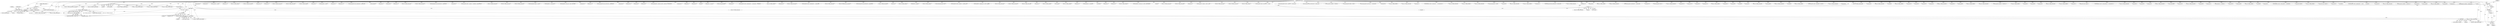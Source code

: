 digraph "0_stb_98fdfc6df88b1e34a736d5e126e6c8139c8de1a6_2@pointer" {
"1000382" [label="(Call,error(f, VORBIS_invalid_setup))"];
"1000332" [label="(Call,get8(f))"];
"1000328" [label="(Call,get32(f))"];
"1000326" [label="(Call,get32(f))"];
"1000324" [label="(Call,get32(f))"];
"1000313" [label="(Call,get32(f))"];
"1000288" [label="(Call,get8(f))"];
"1000277" [label="(Call,get32(f))"];
"1000259" [label="(Call,getn(f, header, 6))"];
"1000250" [label="(Call,get8(f))"];
"1000126" [label="(Call,start_page(f))"];
"1000107" [label="(MethodParameterIn,vorb *f)"];
"1000381" [label="(Return,return error(f, VORBIS_invalid_setup);)"];
"1000465" [label="(Call,get8_packet(f))"];
"1000381" [label="(Return,return error(f, VORBIS_invalid_setup);)"];
"1000281" [label="(Call,error(f, VORBIS_invalid_first_page))"];
"1000500" [label="(Call,get_bits(f,8))"];
"1000249" [label="(Call,get8(f) != VORBIS_packet_id)"];
"1000296" [label="(Call,error(f, VORBIS_invalid_first_page))"];
"1000883" [label="(Call,setup_malloc(f, c->entries))"];
"1001257" [label="(Call,get_bits(f, 4))"];
"1000272" [label="(Call,error(f, VORBIS_invalid_first_page))"];
"1001717" [label="(Call,error(f, VORBIS_outofmem))"];
"1002463" [label="(Call,error(f, VORBIS_invalid_setup))"];
"1001283" [label="(Call,get_bits(f, 32))"];
"1000637" [label="(Call,get_bits(f, 8))"];
"1000314" [label="(Identifier,f)"];
"1000330" [label="(Call,x = get8(f))"];
"1003278" [label="(Call,error(f, VORBIS_invalid_setup))"];
"1001877" [label="(Call,error(f, VORBIS_invalid_setup))"];
"1001028" [label="(Call,error(f, VORBIS_outofmem))"];
"1002557" [label="(Call,get_bits(f,5))"];
"1000708" [label="(Call,setup_malloc(f, c->entries))"];
"1000251" [label="(Identifier,f)"];
"1002047" [label="(Call,get_bits(f, 3))"];
"1001800" [label="(Call,get_bits(f, 16))"];
"1001765" [label="(Call,setup_temp_free(f, mults, sizeof(mults[0])*c->lookup_values))"];
"1000258" [label="(Call,!getn(f, header, 6))"];
"1000422" [label="(Call,next_segment(f))"];
"1000812" [label="(Call,get_bits(f,1))"];
"1001961" [label="(Call,get_bits(f,8))"];
"1003219" [label="(Call,get_bits(f, 6))"];
"1001808" [label="(Call,error(f, VORBIS_invalid_setup))"];
"1001332" [label="(Call,error(f, VORBIS_invalid_setup))"];
"1001647" [label="(Call,setup_temp_free(f, mults,sizeof(mults[0])*c->lookup_values))"];
"1002506" [label="(Call,get_bits(f,6))"];
"1000370" [label="(Call,error(f, VORBIS_invalid_setup))"];
"1002667" [label="(Call,setup_malloc(f, sizeof(*r->classdata) * f->codebooks[r->classbook].entries))"];
"1001659" [label="(Call,error(f, VORBIS_invalid_setup))"];
"1002973" [label="(Call,error(f, VORBIS_invalid_setup))"];
"1003083" [label="(Call,error(f, VORBIS_invalid_setup))"];
"1000331" [label="(Identifier,x)"];
"1000906" [label="(Call,setup_temp_free(f, lengths, c->entries))"];
"1001017" [label="(Call,setup_malloc(f, c->sorted_entries))"];
"1001826" [label="(Call,setup_malloc(f, f->floor_count * sizeof(*f->floor_config)))"];
"1000646" [label="(Call,get_bits(f, 8))"];
"1000276" [label="(Call,get32(f) != 0)"];
"1000824" [label="(Call,get_bits(f, 5))"];
"1001214" [label="(Call,setup_temp_free(f, values, sizeof(*values)*c->sorted_entries))"];
"1002814" [label="(Call,get_bits(f,6))"];
"1001918" [label="(Call,get_bits(f,16))"];
"1002514" [label="(Call,get_bits(f,8))"];
"1001932" [label="(Call,get_bits(f,8))"];
"1001224" [label="(Call,setup_temp_free(f, c->codewords, sizeof(*c->codewords)*c->sorted_entries))"];
"1002921" [label="(Call,get_bits(f,1))"];
"1002951" [label="(Call,get_bits(f,1))"];
"1003688" [label="(MethodReturn,static int)"];
"1002630" [label="(Call,get_bits(f, 8))"];
"1000328" [label="(Call,get32(f))"];
"1000236" [label="(Call,get8(f))"];
"1001404" [label="(Call,get_bits(f, c->value_bits))"];
"1003684" [label="(Call,stb_vorbis_get_file_offset(f))"];
"1002548" [label="(Call,get_bits(f,3))"];
"1001468" [label="(Call,setup_malloc(f, sizeof(c->multiplicands[0]) * c->sorted_entries * c->dimensions))"];
"1002842" [label="(Call,error(f, VORBIS_outofmem))"];
"1000277" [label="(Call,get32(f))"];
"1001911" [label="(Call,get_bits(f,16))"];
"1002646" [label="(Call,error(f, VORBIS_invalid_setup))"];
"1001686" [label="(Call,setup_malloc(f, sizeof(c->multiplicands[0]) * c->lookup_values))"];
"1003049" [label="(Call,error(f, VORBIS_invalid_setup))"];
"1001965" [label="(Call,error(f, VORBIS_feature_not_supported))"];
"1001705" [label="(Call,setup_temp_free(f, mults,sizeof(mults[0])*c->lookup_values))"];
"1000762" [label="(Call,error(f, VORBIS_invalid_setup))"];
"1000424" [label="(Call,skip(f, len))"];
"1002917" [label="(Call,error(f, VORBIS_outofmem))"];
"1000259" [label="(Call,getn(f, header, 6))"];
"1002216" [label="(Call,get_bits(f, g->rangebits))"];
"1001189" [label="(Call,error(f, VORBIS_outofmem))"];
"1000445" [label="(Call,is_whole_packet_present(f, TRUE))"];
"1000510" [label="(Call,setup_malloc(f, sizeof(*f->codebooks) * f->codebook_count))"];
"1002824" [label="(Call,setup_malloc(f, f->mapping_count * sizeof(*f->mapping)))"];
"1002293" [label="(Call,error(f, VORBIS_invalid_setup))"];
"1003197" [label="(Call,error(f, VORBIS_invalid_setup))"];
"1001426" [label="(Call,error(f, VORBIS_invalid_setup))"];
"1003247" [label="(Call,get_bits(f,1))"];
"1003395" [label="(Call,error(f, VORBIS_outofmem))"];
"1000108" [label="(Block,)"];
"1000408" [label="(Call,start_page(f))"];
"1001074" [label="(Call,error(f, VORBIS_outofmem))"];
"1000261" [label="(Identifier,header)"];
"1000325" [label="(Identifier,f)"];
"1001991" [label="(Call,get_bits(f, 5))"];
"1003443" [label="(Call,init_blocksize(f, 0, f->blocksize_0))"];
"1001251" [label="(Call,CHECK(f))"];
"1000284" [label="(Call,f->channels = get8(f))"];
"1002377" [label="(Call,get_bits(f, 6))"];
"1002073" [label="(Call,get_bits(f, 8))"];
"1002406" [label="(Call,error(f, VORBIS_outofmem))"];
"1002387" [label="(Call,setup_malloc(f, f->residue_count * sizeof(f->residue_config[0])))"];
"1000232" [label="(Call,get8(f))"];
"1002890" [label="(Call,error(f, VORBIS_invalid_setup))"];
"1000469" [label="(Call,error(f, VORBIS_invalid_setup))"];
"1000657" [label="(Call,get_bits(f,1))"];
"1000240" [label="(Call,error(f, VORBIS_ogg_skeleton_not_supported))"];
"1002899" [label="(Call,setup_malloc(f, f->channels * sizeof(*m->chan)))"];
"1000260" [label="(Identifier,f)"];
"1001362" [label="(Call,error(f, VORBIS_invalid_setup))"];
"1000252" [label="(Identifier,VORBIS_packet_id)"];
"1000683" [label="(Call,error(f, VORBIS_invalid_setup))"];
"1000717" [label="(Call,error(f, VORBIS_outofmem))"];
"1000982" [label="(Call,setup_malloc(f, sizeof(c->codewords[0]) * c->entries))"];
"1000324" [label="(Call,get32(f))"];
"1000126" [label="(Call,start_page(f))"];
"1001037" [label="(Call,setup_temp_malloc(f, sizeof(*c->codewords) * c->sorted_entries))"];
"1001414" [label="(Call,setup_temp_free(f,mults,sizeof(mults[0])*c->lookup_values))"];
"1000158" [label="(Call,error(f, VORBIS_invalid_first_page))"];
"1003330" [label="(Call,setup_malloc(f, sizeof(float) * f->blocksize_1))"];
"1000269" [label="(Call,vorbis_validate(header))"];
"1001238" [label="(Call,setup_temp_free(f, lengths, c->entries))"];
"1001061" [label="(Call,setup_temp_malloc(f, sizeof(*values) * c->sorted_entries))"];
"1000279" [label="(Literal,0)"];
"1000250" [label="(Call,get8(f))"];
"1003261" [label="(Call,get_bits(f,16))"];
"1003438" [label="(Call,error(f, VORBIS_outofmem))"];
"1000262" [label="(Literal,6)"];
"1002087" [label="(Call,error(f, VORBIS_invalid_setup))"];
"1001299" [label="(Call,get_bits(f, 4))"];
"1001169" [label="(Call,setup_malloc(f, sizeof(*c->sorted_values   ) * (c->sorted_entries+1)))"];
"1000327" [label="(Identifier,f)"];
"1003300" [label="(Call,error(f, VORBIS_invalid_setup))"];
"1001054" [label="(Call,error(f, VORBIS_outofmem))"];
"1003033" [label="(Call,error(f, VORBIS_invalid_setup))"];
"1000694" [label="(Call,setup_temp_malloc(f, c->entries))"];
"1001940" [label="(Call,get_bits(f,4))"];
"1000373" [label="(ControlStructure,if (log1 < 6 || log1 > 13))"];
"1000138" [label="(Call,error(f, VORBIS_invalid_first_page))"];
"1003069" [label="(Call,error(f, VORBIS_invalid_setup))"];
"1002690" [label="(Call,error(f, VORBIS_outofmem))"];
"1001783" [label="(Call,get_bits(f, 6))"];
"1001514" [label="(Call,setup_temp_free(f,mults,sizeof(mults[0])*c->lookup_values))"];
"1003211" [label="(Call,error(f, VORBIS_invalid_setup))"];
"1000395" [label="(Call,get8(f))"];
"1001865" [label="(Call,get_bits(f, 16))"];
"1001816" [label="(Call,get_bits(f, 6))"];
"1002776" [label="(Call,error(f, VORBIS_outofmem))"];
"1000598" [label="(Call,error(f, VORBIS_invalid_setup))"];
"1001369" [label="(Call,setup_temp_malloc(f, sizeof(mults[0]) * c->lookup_values))"];
"1002470" [label="(Call,get_bits(f, 24))"];
"1000254" [label="(Call,error(f, VORBIS_invalid_first_page))"];
"1001121" [label="(Call,setup_temp_free(f, values, 0))"];
"1000837" [label="(Call,error(f, VORBIS_invalid_setup))"];
"1002477" [label="(Call,get_bits(f, 24))"];
"1000383" [label="(Identifier,f)"];
"1001291" [label="(Call,get_bits(f, 32))"];
"1000577" [label="(Call,get_bits(f, 8))"];
"1002451" [label="(Call,get_bits(f, 16))"];
"1001160" [label="(Call,error(f, VORBIS_outofmem))"];
"1000382" [label="(Call,error(f, VORBIS_invalid_setup))"];
"1002012" [label="(Call,get_bits(f, 4))"];
"1003165" [label="(Call,get_bits(f,8))"];
"1000107" [label="(MethodParameterIn,vorb *f)"];
"1001776" [label="(Call,CHECK(f))"];
"1000309" [label="(Call,f->sample_rate = get32(f))"];
"1000731" [label="(Call,get_bits(f,5))"];
"1000492" [label="(Call,error(f, VORBIS_invalid_setup))"];
"1000326" [label="(Call,get32(f))"];
"1000414" [label="(Call,start_packet(f))"];
"1003288" [label="(Call,error(f, VORBIS_invalid_setup))"];
"1000968" [label="(Call,CHECK(f))"];
"1000333" [label="(Identifier,f)"];
"1000329" [label="(Identifier,f)"];
"1001844" [label="(Call,error(f, VORBIS_outofmem))"];
"1002755" [label="(Call,setup_malloc(f, sizeof(r->classdata[j][0]) * classwords))"];
"1000127" [label="(Identifier,f)"];
"1000585" [label="(Call,error(f, VORBIS_invalid_setup))"];
"1001904" [label="(Call,get_bits(f,8))"];
"1000148" [label="(Call,error(f, VORBIS_invalid_first_page))"];
"1000390" [label="(Call,error(f, VORBIS_invalid_setup))"];
"1000289" [label="(Identifier,f)"];
"1000403" [label="(Call,error(f, VORBIS_invalid_first_page))"];
"1003183" [label="(Call,get_bits(f,8))"];
"1000611" [label="(Call,error(f, VORBIS_invalid_setup))"];
"1001778" [label="(Call,CHECK(f))"];
"1001526" [label="(Call,error(f, VORBIS_outofmem))"];
"1000603" [label="(Call,get_bits(f, 8))"];
"1003079" [label="(Call,get_bits(f,2))"];
"1000190" [label="(Call,getn(f, header, 6))"];
"1000590" [label="(Call,get_bits(f, 8))"];
"1002929" [label="(Call,get_bits(f,4))"];
"1001126" [label="(Call,error(f, VORBIS_invalid_setup))"];
"1003113" [label="(Call,get_bits(f, 4))"];
"1003303" [label="(Call,flush_packet(f))"];
"1000384" [label="(Identifier,VORBIS_invalid_setup)"];
"1003677" [label="(Call,error(f, VORBIS_outofmem))"];
"1002132" [label="(Call,error(f, VORBIS_invalid_setup))"];
"1000321" [label="(Call,error(f, VORBIS_invalid_first_page))"];
"1003346" [label="(Call,setup_malloc(f, sizeof(float) * f->blocksize_1/2))"];
"1000895" [label="(Call,error(f, VORBIS_outofmem))"];
"1000667" [label="(Call,get_bits(f,1))"];
"1002960" [label="(Call,get_bits(f,8))"];
"1000168" [label="(Call,error(f, VORBIS_invalid_first_page))"];
"1001925" [label="(Call,get_bits(f,6))"];
"1000777" [label="(Call,error(f, VORBIS_invalid_setup))"];
"1000528" [label="(Call,error(f, VORBIS_outofmem))"];
"1002057" [label="(Call,get_bits(f, 2))"];
"1002996" [label="(Call,get_bits(f, ilog(f->channels-1)))"];
"1001140" [label="(Call,setup_malloc(f, sizeof(*c->sorted_codewords) * (c->sorted_entries+1)))"];
"1003129" [label="(Call,error(f, VORBIS_invalid_setup))"];
"1002552" [label="(Call,get_bits(f,1))"];
"1000332" [label="(Call,get8(f))"];
"1002140" [label="(Call,get_bits(f,2))"];
"1003268" [label="(Call,get_bits(f,8))"];
"1002526" [label="(Call,error(f, VORBIS_invalid_setup))"];
"1000440" [label="(Call,IS_PUSH_MODE(f))"];
"1003254" [label="(Call,get_bits(f,16))"];
"1002489" [label="(Call,error(f, VORBIS_invalid_setup))"];
"1003174" [label="(Call,get_bits(f,8))"];
"1000632" [label="(Call,get_bits(f, 8))"];
"1003453" [label="(Call,init_blocksize(f, 1, f->blocksize_1))"];
"1002497" [label="(Call,get_bits(f,24))"];
"1000485" [label="(Call,get8_packet(f))"];
"1002588" [label="(Call,error(f, VORBIS_outofmem))"];
"1000313" [label="(Call,get32(f))"];
"1000573" [label="(Call,CHECK(f))"];
"1002148" [label="(Call,get_bits(f,4))"];
"1002569" [label="(Call,setup_malloc(f, sizeof(r->residue_books[0]) * r->classifications))"];
"1000125" [label="(Call,!start_page(f))"];
"1000753" [label="(Call,get_bits(f, ilog(limit)))"];
"1000306" [label="(Call,error(f, VORBIS_too_many_channels))"];
"1001384" [label="(Call,error(f, VORBIS_outofmem))"];
"1003012" [label="(Call,get_bits(f, ilog(f->channels-1)))"];
"1002882" [label="(Call,get_bits(f,16))"];
"1000288" [label="(Call,get8(f))"];
"1000264" [label="(Call,error(f, VORBIS_unexpected_eof))"];
"1000278" [label="(Identifier,f)"];
"1001678" [label="(Call,CHECK(f))"];
"1001491" [label="(Call,setup_malloc(f, sizeof(c->multiplicands[0]) * c->entries        * c->dimensions))"];
"1000616" [label="(Call,get_bits(f, 8))"];
"1000245" [label="(Call,error(f, VORBIS_invalid_first_page))"];
"1001267" [label="(Call,error(f, VORBIS_invalid_setup))"];
"1003419" [label="(Call,setup_malloc(f, sizeof(float) * f->blocksize_1/2))"];
"1000625" [label="(Call,get_bits(f, 8))"];
"1000435" [label="(Call,start_packet(f))"];
"1001000" [label="(Call,error(f, VORBIS_outofmem))"];
"1002115" [label="(Call,get_bits(f,8))"];
"1001307" [label="(Call,get_bits(f,1))"];
"1003364" [label="(Call,setup_malloc(f, sizeof(int16) * longest_floorlist))"];
"1000382" -> "1000381"  [label="AST: "];
"1000382" -> "1000384"  [label="CFG: "];
"1000383" -> "1000382"  [label="AST: "];
"1000384" -> "1000382"  [label="AST: "];
"1000381" -> "1000382"  [label="CFG: "];
"1000382" -> "1003688"  [label="DDG: f"];
"1000382" -> "1003688"  [label="DDG: VORBIS_invalid_setup"];
"1000382" -> "1003688"  [label="DDG: error(f, VORBIS_invalid_setup)"];
"1000382" -> "1000381"  [label="DDG: error(f, VORBIS_invalid_setup)"];
"1000332" -> "1000382"  [label="DDG: f"];
"1000107" -> "1000382"  [label="DDG: f"];
"1000332" -> "1000330"  [label="AST: "];
"1000332" -> "1000333"  [label="CFG: "];
"1000333" -> "1000332"  [label="AST: "];
"1000330" -> "1000332"  [label="CFG: "];
"1000332" -> "1000330"  [label="DDG: f"];
"1000328" -> "1000332"  [label="DDG: f"];
"1000107" -> "1000332"  [label="DDG: f"];
"1000332" -> "1000370"  [label="DDG: f"];
"1000332" -> "1000390"  [label="DDG: f"];
"1000332" -> "1000395"  [label="DDG: f"];
"1000328" -> "1000108"  [label="AST: "];
"1000328" -> "1000329"  [label="CFG: "];
"1000329" -> "1000328"  [label="AST: "];
"1000331" -> "1000328"  [label="CFG: "];
"1000328" -> "1003688"  [label="DDG: get32(f)"];
"1000326" -> "1000328"  [label="DDG: f"];
"1000107" -> "1000328"  [label="DDG: f"];
"1000326" -> "1000108"  [label="AST: "];
"1000326" -> "1000327"  [label="CFG: "];
"1000327" -> "1000326"  [label="AST: "];
"1000329" -> "1000326"  [label="CFG: "];
"1000324" -> "1000326"  [label="DDG: f"];
"1000107" -> "1000326"  [label="DDG: f"];
"1000324" -> "1000108"  [label="AST: "];
"1000324" -> "1000325"  [label="CFG: "];
"1000325" -> "1000324"  [label="AST: "];
"1000327" -> "1000324"  [label="CFG: "];
"1000313" -> "1000324"  [label="DDG: f"];
"1000107" -> "1000324"  [label="DDG: f"];
"1000313" -> "1000309"  [label="AST: "];
"1000313" -> "1000314"  [label="CFG: "];
"1000314" -> "1000313"  [label="AST: "];
"1000309" -> "1000313"  [label="CFG: "];
"1000313" -> "1000309"  [label="DDG: f"];
"1000288" -> "1000313"  [label="DDG: f"];
"1000107" -> "1000313"  [label="DDG: f"];
"1000313" -> "1000321"  [label="DDG: f"];
"1000288" -> "1000284"  [label="AST: "];
"1000288" -> "1000289"  [label="CFG: "];
"1000289" -> "1000288"  [label="AST: "];
"1000284" -> "1000288"  [label="CFG: "];
"1000288" -> "1000284"  [label="DDG: f"];
"1000277" -> "1000288"  [label="DDG: f"];
"1000107" -> "1000288"  [label="DDG: f"];
"1000288" -> "1000296"  [label="DDG: f"];
"1000288" -> "1000306"  [label="DDG: f"];
"1000277" -> "1000276"  [label="AST: "];
"1000277" -> "1000278"  [label="CFG: "];
"1000278" -> "1000277"  [label="AST: "];
"1000279" -> "1000277"  [label="CFG: "];
"1000277" -> "1000276"  [label="DDG: f"];
"1000259" -> "1000277"  [label="DDG: f"];
"1000107" -> "1000277"  [label="DDG: f"];
"1000277" -> "1000281"  [label="DDG: f"];
"1000259" -> "1000258"  [label="AST: "];
"1000259" -> "1000262"  [label="CFG: "];
"1000260" -> "1000259"  [label="AST: "];
"1000261" -> "1000259"  [label="AST: "];
"1000262" -> "1000259"  [label="AST: "];
"1000258" -> "1000259"  [label="CFG: "];
"1000259" -> "1003688"  [label="DDG: header"];
"1000259" -> "1000258"  [label="DDG: f"];
"1000259" -> "1000258"  [label="DDG: header"];
"1000259" -> "1000258"  [label="DDG: 6"];
"1000250" -> "1000259"  [label="DDG: f"];
"1000107" -> "1000259"  [label="DDG: f"];
"1000259" -> "1000264"  [label="DDG: f"];
"1000259" -> "1000269"  [label="DDG: header"];
"1000259" -> "1000272"  [label="DDG: f"];
"1000250" -> "1000249"  [label="AST: "];
"1000250" -> "1000251"  [label="CFG: "];
"1000251" -> "1000250"  [label="AST: "];
"1000252" -> "1000250"  [label="CFG: "];
"1000250" -> "1000249"  [label="DDG: f"];
"1000126" -> "1000250"  [label="DDG: f"];
"1000107" -> "1000250"  [label="DDG: f"];
"1000250" -> "1000254"  [label="DDG: f"];
"1000126" -> "1000125"  [label="AST: "];
"1000126" -> "1000127"  [label="CFG: "];
"1000127" -> "1000126"  [label="AST: "];
"1000125" -> "1000126"  [label="CFG: "];
"1000126" -> "1003688"  [label="DDG: f"];
"1000126" -> "1000125"  [label="DDG: f"];
"1000107" -> "1000126"  [label="DDG: f"];
"1000126" -> "1000138"  [label="DDG: f"];
"1000126" -> "1000148"  [label="DDG: f"];
"1000126" -> "1000158"  [label="DDG: f"];
"1000126" -> "1000168"  [label="DDG: f"];
"1000126" -> "1000190"  [label="DDG: f"];
"1000126" -> "1000240"  [label="DDG: f"];
"1000126" -> "1000245"  [label="DDG: f"];
"1000107" -> "1000106"  [label="AST: "];
"1000107" -> "1003688"  [label="DDG: f"];
"1000107" -> "1000138"  [label="DDG: f"];
"1000107" -> "1000148"  [label="DDG: f"];
"1000107" -> "1000158"  [label="DDG: f"];
"1000107" -> "1000168"  [label="DDG: f"];
"1000107" -> "1000190"  [label="DDG: f"];
"1000107" -> "1000232"  [label="DDG: f"];
"1000107" -> "1000236"  [label="DDG: f"];
"1000107" -> "1000240"  [label="DDG: f"];
"1000107" -> "1000245"  [label="DDG: f"];
"1000107" -> "1000254"  [label="DDG: f"];
"1000107" -> "1000264"  [label="DDG: f"];
"1000107" -> "1000272"  [label="DDG: f"];
"1000107" -> "1000281"  [label="DDG: f"];
"1000107" -> "1000296"  [label="DDG: f"];
"1000107" -> "1000306"  [label="DDG: f"];
"1000107" -> "1000321"  [label="DDG: f"];
"1000107" -> "1000370"  [label="DDG: f"];
"1000107" -> "1000390"  [label="DDG: f"];
"1000107" -> "1000395"  [label="DDG: f"];
"1000107" -> "1000403"  [label="DDG: f"];
"1000107" -> "1000408"  [label="DDG: f"];
"1000107" -> "1000414"  [label="DDG: f"];
"1000107" -> "1000422"  [label="DDG: f"];
"1000107" -> "1000424"  [label="DDG: f"];
"1000107" -> "1000435"  [label="DDG: f"];
"1000107" -> "1000440"  [label="DDG: f"];
"1000107" -> "1000445"  [label="DDG: f"];
"1000107" -> "1000465"  [label="DDG: f"];
"1000107" -> "1000469"  [label="DDG: f"];
"1000107" -> "1000485"  [label="DDG: f"];
"1000107" -> "1000492"  [label="DDG: f"];
"1000107" -> "1000500"  [label="DDG: f"];
"1000107" -> "1000510"  [label="DDG: f"];
"1000107" -> "1000528"  [label="DDG: f"];
"1000107" -> "1000573"  [label="DDG: f"];
"1000107" -> "1000577"  [label="DDG: f"];
"1000107" -> "1000585"  [label="DDG: f"];
"1000107" -> "1000590"  [label="DDG: f"];
"1000107" -> "1000598"  [label="DDG: f"];
"1000107" -> "1000603"  [label="DDG: f"];
"1000107" -> "1000611"  [label="DDG: f"];
"1000107" -> "1000616"  [label="DDG: f"];
"1000107" -> "1000625"  [label="DDG: f"];
"1000107" -> "1000632"  [label="DDG: f"];
"1000107" -> "1000637"  [label="DDG: f"];
"1000107" -> "1000646"  [label="DDG: f"];
"1000107" -> "1000657"  [label="DDG: f"];
"1000107" -> "1000667"  [label="DDG: f"];
"1000107" -> "1000683"  [label="DDG: f"];
"1000107" -> "1000694"  [label="DDG: f"];
"1000107" -> "1000708"  [label="DDG: f"];
"1000107" -> "1000717"  [label="DDG: f"];
"1000107" -> "1000731"  [label="DDG: f"];
"1000107" -> "1000753"  [label="DDG: f"];
"1000107" -> "1000762"  [label="DDG: f"];
"1000107" -> "1000777"  [label="DDG: f"];
"1000107" -> "1000812"  [label="DDG: f"];
"1000107" -> "1000824"  [label="DDG: f"];
"1000107" -> "1000837"  [label="DDG: f"];
"1000107" -> "1000883"  [label="DDG: f"];
"1000107" -> "1000895"  [label="DDG: f"];
"1000107" -> "1000906"  [label="DDG: f"];
"1000107" -> "1000968"  [label="DDG: f"];
"1000107" -> "1000982"  [label="DDG: f"];
"1000107" -> "1001000"  [label="DDG: f"];
"1000107" -> "1001017"  [label="DDG: f"];
"1000107" -> "1001028"  [label="DDG: f"];
"1000107" -> "1001037"  [label="DDG: f"];
"1000107" -> "1001054"  [label="DDG: f"];
"1000107" -> "1001061"  [label="DDG: f"];
"1000107" -> "1001074"  [label="DDG: f"];
"1000107" -> "1001121"  [label="DDG: f"];
"1000107" -> "1001126"  [label="DDG: f"];
"1000107" -> "1001140"  [label="DDG: f"];
"1000107" -> "1001160"  [label="DDG: f"];
"1000107" -> "1001169"  [label="DDG: f"];
"1000107" -> "1001189"  [label="DDG: f"];
"1000107" -> "1001214"  [label="DDG: f"];
"1000107" -> "1001224"  [label="DDG: f"];
"1000107" -> "1001238"  [label="DDG: f"];
"1000107" -> "1001251"  [label="DDG: f"];
"1000107" -> "1001257"  [label="DDG: f"];
"1000107" -> "1001267"  [label="DDG: f"];
"1000107" -> "1001283"  [label="DDG: f"];
"1000107" -> "1001291"  [label="DDG: f"];
"1000107" -> "1001299"  [label="DDG: f"];
"1000107" -> "1001307"  [label="DDG: f"];
"1000107" -> "1001332"  [label="DDG: f"];
"1000107" -> "1001362"  [label="DDG: f"];
"1000107" -> "1001369"  [label="DDG: f"];
"1000107" -> "1001384"  [label="DDG: f"];
"1000107" -> "1001404"  [label="DDG: f"];
"1000107" -> "1001414"  [label="DDG: f"];
"1000107" -> "1001426"  [label="DDG: f"];
"1000107" -> "1001468"  [label="DDG: f"];
"1000107" -> "1001491"  [label="DDG: f"];
"1000107" -> "1001514"  [label="DDG: f"];
"1000107" -> "1001526"  [label="DDG: f"];
"1000107" -> "1001647"  [label="DDG: f"];
"1000107" -> "1001659"  [label="DDG: f"];
"1000107" -> "1001678"  [label="DDG: f"];
"1000107" -> "1001686"  [label="DDG: f"];
"1000107" -> "1001705"  [label="DDG: f"];
"1000107" -> "1001717"  [label="DDG: f"];
"1000107" -> "1001765"  [label="DDG: f"];
"1000107" -> "1001776"  [label="DDG: f"];
"1000107" -> "1001778"  [label="DDG: f"];
"1000107" -> "1001783"  [label="DDG: f"];
"1000107" -> "1001800"  [label="DDG: f"];
"1000107" -> "1001808"  [label="DDG: f"];
"1000107" -> "1001816"  [label="DDG: f"];
"1000107" -> "1001826"  [label="DDG: f"];
"1000107" -> "1001844"  [label="DDG: f"];
"1000107" -> "1001865"  [label="DDG: f"];
"1000107" -> "1001877"  [label="DDG: f"];
"1000107" -> "1001904"  [label="DDG: f"];
"1000107" -> "1001911"  [label="DDG: f"];
"1000107" -> "1001918"  [label="DDG: f"];
"1000107" -> "1001925"  [label="DDG: f"];
"1000107" -> "1001932"  [label="DDG: f"];
"1000107" -> "1001940"  [label="DDG: f"];
"1000107" -> "1001961"  [label="DDG: f"];
"1000107" -> "1001965"  [label="DDG: f"];
"1000107" -> "1001991"  [label="DDG: f"];
"1000107" -> "1002012"  [label="DDG: f"];
"1000107" -> "1002047"  [label="DDG: f"];
"1000107" -> "1002057"  [label="DDG: f"];
"1000107" -> "1002073"  [label="DDG: f"];
"1000107" -> "1002087"  [label="DDG: f"];
"1000107" -> "1002115"  [label="DDG: f"];
"1000107" -> "1002132"  [label="DDG: f"];
"1000107" -> "1002140"  [label="DDG: f"];
"1000107" -> "1002148"  [label="DDG: f"];
"1000107" -> "1002216"  [label="DDG: f"];
"1000107" -> "1002293"  [label="DDG: f"];
"1000107" -> "1002377"  [label="DDG: f"];
"1000107" -> "1002387"  [label="DDG: f"];
"1000107" -> "1002406"  [label="DDG: f"];
"1000107" -> "1002451"  [label="DDG: f"];
"1000107" -> "1002463"  [label="DDG: f"];
"1000107" -> "1002470"  [label="DDG: f"];
"1000107" -> "1002477"  [label="DDG: f"];
"1000107" -> "1002489"  [label="DDG: f"];
"1000107" -> "1002497"  [label="DDG: f"];
"1000107" -> "1002506"  [label="DDG: f"];
"1000107" -> "1002514"  [label="DDG: f"];
"1000107" -> "1002526"  [label="DDG: f"];
"1000107" -> "1002548"  [label="DDG: f"];
"1000107" -> "1002552"  [label="DDG: f"];
"1000107" -> "1002557"  [label="DDG: f"];
"1000107" -> "1002569"  [label="DDG: f"];
"1000107" -> "1002588"  [label="DDG: f"];
"1000107" -> "1002630"  [label="DDG: f"];
"1000107" -> "1002646"  [label="DDG: f"];
"1000107" -> "1002667"  [label="DDG: f"];
"1000107" -> "1002690"  [label="DDG: f"];
"1000107" -> "1002755"  [label="DDG: f"];
"1000107" -> "1002776"  [label="DDG: f"];
"1000107" -> "1002814"  [label="DDG: f"];
"1000107" -> "1002824"  [label="DDG: f"];
"1000107" -> "1002842"  [label="DDG: f"];
"1000107" -> "1002882"  [label="DDG: f"];
"1000107" -> "1002890"  [label="DDG: f"];
"1000107" -> "1002899"  [label="DDG: f"];
"1000107" -> "1002917"  [label="DDG: f"];
"1000107" -> "1002921"  [label="DDG: f"];
"1000107" -> "1002929"  [label="DDG: f"];
"1000107" -> "1002951"  [label="DDG: f"];
"1000107" -> "1002960"  [label="DDG: f"];
"1000107" -> "1002973"  [label="DDG: f"];
"1000107" -> "1002996"  [label="DDG: f"];
"1000107" -> "1003012"  [label="DDG: f"];
"1000107" -> "1003033"  [label="DDG: f"];
"1000107" -> "1003049"  [label="DDG: f"];
"1000107" -> "1003069"  [label="DDG: f"];
"1000107" -> "1003079"  [label="DDG: f"];
"1000107" -> "1003083"  [label="DDG: f"];
"1000107" -> "1003113"  [label="DDG: f"];
"1000107" -> "1003129"  [label="DDG: f"];
"1000107" -> "1003165"  [label="DDG: f"];
"1000107" -> "1003174"  [label="DDG: f"];
"1000107" -> "1003183"  [label="DDG: f"];
"1000107" -> "1003197"  [label="DDG: f"];
"1000107" -> "1003211"  [label="DDG: f"];
"1000107" -> "1003219"  [label="DDG: f"];
"1000107" -> "1003247"  [label="DDG: f"];
"1000107" -> "1003254"  [label="DDG: f"];
"1000107" -> "1003261"  [label="DDG: f"];
"1000107" -> "1003268"  [label="DDG: f"];
"1000107" -> "1003278"  [label="DDG: f"];
"1000107" -> "1003288"  [label="DDG: f"];
"1000107" -> "1003300"  [label="DDG: f"];
"1000107" -> "1003303"  [label="DDG: f"];
"1000107" -> "1003330"  [label="DDG: f"];
"1000107" -> "1003346"  [label="DDG: f"];
"1000107" -> "1003364"  [label="DDG: f"];
"1000107" -> "1003395"  [label="DDG: f"];
"1000107" -> "1003419"  [label="DDG: f"];
"1000107" -> "1003438"  [label="DDG: f"];
"1000107" -> "1003443"  [label="DDG: f"];
"1000107" -> "1003453"  [label="DDG: f"];
"1000107" -> "1003677"  [label="DDG: f"];
"1000107" -> "1003684"  [label="DDG: f"];
"1000381" -> "1000373"  [label="AST: "];
"1003688" -> "1000381"  [label="CFG: "];
"1000381" -> "1003688"  [label="DDG: <RET>"];
}
